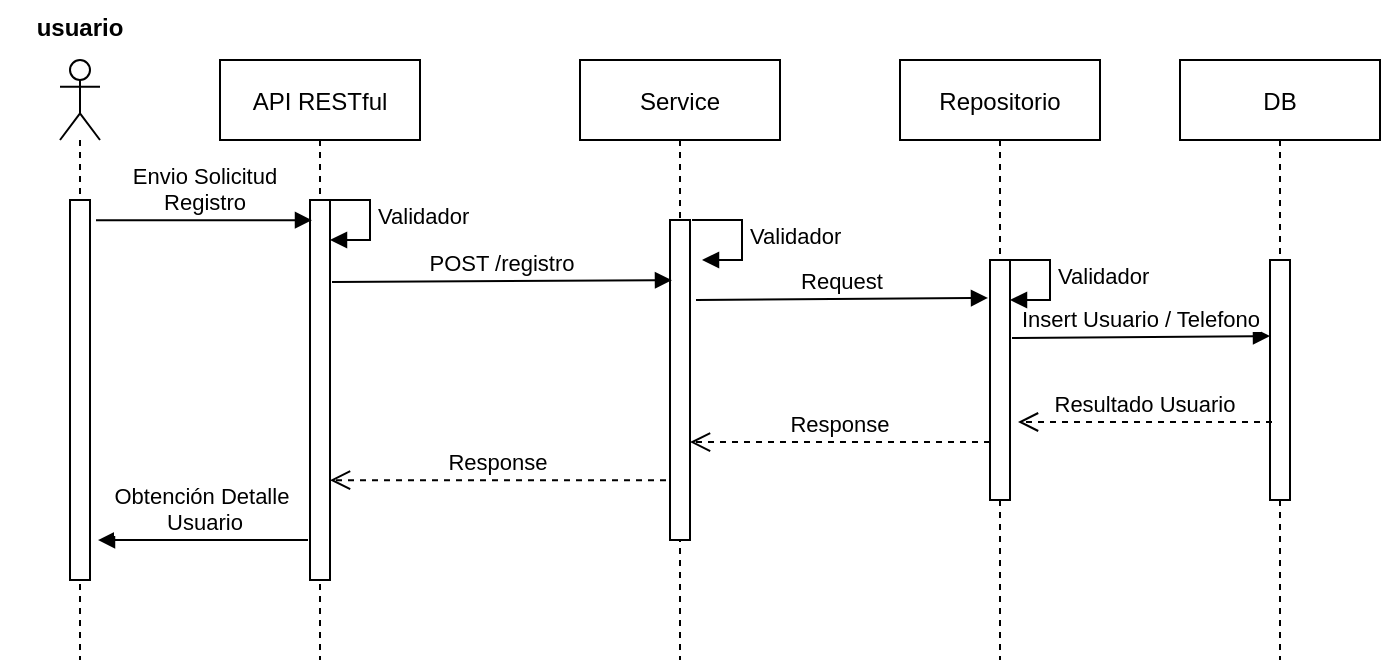 <mxfile version="13.6.2" type="device"><diagram id="kgpKYQtTHZ0yAKxKKP6v" name="Page-1"><mxGraphModel dx="1102" dy="815" grid="1" gridSize="10" guides="1" tooltips="1" connect="1" arrows="1" fold="1" page="1" pageScale="1" pageWidth="850" pageHeight="1100" math="0" shadow="0"><root><mxCell id="0"/><mxCell id="1" parent="0"/><mxCell id="3nuBFxr9cyL0pnOWT2aG-1" value="API RESTful" style="shape=umlLifeline;perimeter=lifelinePerimeter;container=1;collapsible=0;recursiveResize=0;rounded=0;shadow=0;strokeWidth=1;" parent="1" vertex="1"><mxGeometry x="120" y="80" width="100" height="300" as="geometry"/></mxCell><mxCell id="3nuBFxr9cyL0pnOWT2aG-2" value="" style="points=[];perimeter=orthogonalPerimeter;rounded=0;shadow=0;strokeWidth=1;" parent="3nuBFxr9cyL0pnOWT2aG-1" vertex="1"><mxGeometry x="45" y="70" width="10" height="190" as="geometry"/></mxCell><mxCell id="3nuBFxr9cyL0pnOWT2aG-5" value="Service" style="shape=umlLifeline;perimeter=lifelinePerimeter;container=1;collapsible=0;recursiveResize=0;rounded=0;shadow=0;strokeWidth=1;" parent="1" vertex="1"><mxGeometry x="300" y="80" width="100" height="300" as="geometry"/></mxCell><mxCell id="3nuBFxr9cyL0pnOWT2aG-6" value="" style="points=[];perimeter=orthogonalPerimeter;rounded=0;shadow=0;strokeWidth=1;" parent="3nuBFxr9cyL0pnOWT2aG-5" vertex="1"><mxGeometry x="45" y="80" width="10" height="160" as="geometry"/></mxCell><mxCell id="3nuBFxr9cyL0pnOWT2aG-7" value="Response" style="verticalAlign=bottom;endArrow=open;dashed=1;endSize=8;exitX=-0.2;exitY=0.813;shadow=0;strokeWidth=1;exitDx=0;exitDy=0;exitPerimeter=0;" parent="1" source="3nuBFxr9cyL0pnOWT2aG-6" target="3nuBFxr9cyL0pnOWT2aG-2" edge="1"><mxGeometry relative="1" as="geometry"><mxPoint x="275" y="236" as="targetPoint"/></mxGeometry></mxCell><mxCell id="3nuBFxr9cyL0pnOWT2aG-8" value="POST /registro" style="verticalAlign=bottom;endArrow=block;entryX=0.1;entryY=0.188;shadow=0;strokeWidth=1;exitX=1.1;exitY=0.216;exitDx=0;exitDy=0;exitPerimeter=0;entryDx=0;entryDy=0;entryPerimeter=0;" parent="1" source="3nuBFxr9cyL0pnOWT2aG-2" target="3nuBFxr9cyL0pnOWT2aG-6" edge="1"><mxGeometry relative="1" as="geometry"><mxPoint x="275" y="160" as="sourcePoint"/></mxGeometry></mxCell><mxCell id="hICeiKkCfAw37ZCs59V7-3" value="" style="shape=umlLifeline;participant=umlActor;perimeter=lifelinePerimeter;whiteSpace=wrap;html=1;container=1;collapsible=0;recursiveResize=0;verticalAlign=top;spacingTop=36;outlineConnect=0;" parent="1" vertex="1"><mxGeometry x="40" y="80" width="20" height="300" as="geometry"/></mxCell><mxCell id="hICeiKkCfAw37ZCs59V7-4" value="" style="html=1;points=[];perimeter=orthogonalPerimeter;" parent="hICeiKkCfAw37ZCs59V7-3" vertex="1"><mxGeometry x="5" y="70" width="10" height="190" as="geometry"/></mxCell><mxCell id="hICeiKkCfAw37ZCs59V7-6" value="usuario" style="text;align=center;fontStyle=1;verticalAlign=middle;spacingLeft=3;spacingRight=3;strokeColor=none;rotatable=0;points=[[0,0.5],[1,0.5]];portConstraint=eastwest;" parent="1" vertex="1"><mxGeometry x="10" y="50" width="80" height="26" as="geometry"/></mxCell><mxCell id="hICeiKkCfAw37ZCs59V7-8" value="Obtención Detalle&amp;nbsp;&lt;br&gt;Usuario" style="html=1;verticalAlign=bottom;endArrow=block;entryX=1.4;entryY=0.895;entryDx=0;entryDy=0;entryPerimeter=0;exitX=-0.1;exitY=0.895;exitDx=0;exitDy=0;exitPerimeter=0;" parent="1" source="3nuBFxr9cyL0pnOWT2aG-2" target="hICeiKkCfAw37ZCs59V7-4" edge="1"><mxGeometry width="80" relative="1" as="geometry"><mxPoint x="80" y="320" as="sourcePoint"/><mxPoint x="160" y="320" as="targetPoint"/></mxGeometry></mxCell><mxCell id="hICeiKkCfAw37ZCs59V7-5" value="Envio Solicitud &lt;br&gt;Registro" style="html=1;verticalAlign=bottom;endArrow=block;entryX=0.1;entryY=0.053;entryDx=0;entryDy=0;entryPerimeter=0;exitX=1.3;exitY=0.053;exitDx=0;exitDy=0;exitPerimeter=0;" parent="1" source="hICeiKkCfAw37ZCs59V7-4" target="3nuBFxr9cyL0pnOWT2aG-2" edge="1"><mxGeometry width="80" relative="1" as="geometry"><mxPoint x="70" y="160" as="sourcePoint"/><mxPoint x="130" y="160" as="targetPoint"/></mxGeometry></mxCell><mxCell id="hICeiKkCfAw37ZCs59V7-10" value="Validador" style="edgeStyle=orthogonalEdgeStyle;html=1;align=left;spacingLeft=2;endArrow=block;rounded=0;entryX=1;entryY=0;" parent="1" edge="1"><mxGeometry relative="1" as="geometry"><mxPoint x="170" y="150" as="sourcePoint"/><Array as="points"><mxPoint x="195" y="150"/></Array><mxPoint x="175" y="170" as="targetPoint"/></mxGeometry></mxCell><mxCell id="hICeiKkCfAw37ZCs59V7-13" value="Repositorio" style="shape=umlLifeline;perimeter=lifelinePerimeter;container=1;collapsible=0;recursiveResize=0;rounded=0;shadow=0;strokeWidth=1;" parent="1" vertex="1"><mxGeometry x="460" y="80" width="100" height="300" as="geometry"/></mxCell><mxCell id="hICeiKkCfAw37ZCs59V7-14" value="" style="points=[];perimeter=orthogonalPerimeter;rounded=0;shadow=0;strokeWidth=1;" parent="hICeiKkCfAw37ZCs59V7-13" vertex="1"><mxGeometry x="45" y="100" width="10" height="120" as="geometry"/></mxCell><mxCell id="hICeiKkCfAw37ZCs59V7-15" value="Request" style="verticalAlign=bottom;endArrow=block;entryX=-0.1;entryY=0.158;shadow=0;strokeWidth=1;exitX=1.3;exitY=0.25;exitDx=0;exitDy=0;exitPerimeter=0;entryDx=0;entryDy=0;entryPerimeter=0;" parent="1" source="3nuBFxr9cyL0pnOWT2aG-6" target="hICeiKkCfAw37ZCs59V7-14" edge="1"><mxGeometry relative="1" as="geometry"><mxPoint x="360" y="210.96" as="sourcePoint"/><mxPoint x="530" y="210.0" as="targetPoint"/></mxGeometry></mxCell><mxCell id="hICeiKkCfAw37ZCs59V7-16" value="Response" style="verticalAlign=bottom;endArrow=open;dashed=1;endSize=8;exitX=0;exitY=0.758;shadow=0;strokeWidth=1;exitDx=0;exitDy=0;exitPerimeter=0;entryX=1;entryY=0.694;entryDx=0;entryDy=0;entryPerimeter=0;" parent="1" source="hICeiKkCfAw37ZCs59V7-14" target="3nuBFxr9cyL0pnOWT2aG-6" edge="1"><mxGeometry relative="1" as="geometry"><mxPoint x="360" y="270.0" as="targetPoint"/><mxPoint x="528" y="270.0" as="sourcePoint"/></mxGeometry></mxCell><mxCell id="hICeiKkCfAw37ZCs59V7-17" value="Validador" style="edgeStyle=orthogonalEdgeStyle;html=1;align=left;spacingLeft=2;endArrow=block;rounded=0;entryX=1;entryY=0;" parent="1" edge="1"><mxGeometry relative="1" as="geometry"><mxPoint x="356" y="160" as="sourcePoint"/><Array as="points"><mxPoint x="381" y="160"/></Array><mxPoint x="361" y="180" as="targetPoint"/></mxGeometry></mxCell><mxCell id="hICeiKkCfAw37ZCs59V7-20" value="DB" style="shape=umlLifeline;perimeter=lifelinePerimeter;container=1;collapsible=0;recursiveResize=0;rounded=0;shadow=0;strokeWidth=1;" parent="1" vertex="1"><mxGeometry x="600" y="80" width="100" height="300" as="geometry"/></mxCell><mxCell id="hICeiKkCfAw37ZCs59V7-21" value="" style="points=[];perimeter=orthogonalPerimeter;rounded=0;shadow=0;strokeWidth=1;" parent="hICeiKkCfAw37ZCs59V7-20" vertex="1"><mxGeometry x="45" y="100" width="10" height="120" as="geometry"/></mxCell><mxCell id="hICeiKkCfAw37ZCs59V7-26" value="Insert Usuario / Telefono" style="verticalAlign=bottom;endArrow=block;shadow=0;strokeWidth=1;exitX=1.1;exitY=0.325;exitDx=0;exitDy=0;exitPerimeter=0;entryX=0;entryY=0.317;entryDx=0;entryDy=0;entryPerimeter=0;" parent="1" source="hICeiKkCfAw37ZCs59V7-14" target="hICeiKkCfAw37ZCs59V7-21" edge="1"><mxGeometry relative="1" as="geometry"><mxPoint x="520" y="210" as="sourcePoint"/><mxPoint x="640" y="209" as="targetPoint"/></mxGeometry></mxCell><mxCell id="hICeiKkCfAw37ZCs59V7-27" value="Resultado Usuario" style="verticalAlign=bottom;endArrow=open;dashed=1;endSize=8;shadow=0;strokeWidth=1;entryX=1.4;entryY=0.675;entryDx=0;entryDy=0;entryPerimeter=0;exitX=0.1;exitY=0.675;exitDx=0;exitDy=0;exitPerimeter=0;" parent="1" source="hICeiKkCfAw37ZCs59V7-21" target="hICeiKkCfAw37ZCs59V7-14" edge="1"><mxGeometry relative="1" as="geometry"><mxPoint x="520" y="260" as="targetPoint"/><mxPoint x="630" y="261" as="sourcePoint"/></mxGeometry></mxCell><mxCell id="hICeiKkCfAw37ZCs59V7-28" value="Validador" style="edgeStyle=orthogonalEdgeStyle;html=1;align=left;spacingLeft=2;endArrow=block;rounded=0;entryX=1;entryY=0;" parent="1" edge="1"><mxGeometry relative="1" as="geometry"><mxPoint x="510" y="180" as="sourcePoint"/><Array as="points"><mxPoint x="535" y="180"/></Array><mxPoint x="515" y="200" as="targetPoint"/></mxGeometry></mxCell></root></mxGraphModel></diagram></mxfile>